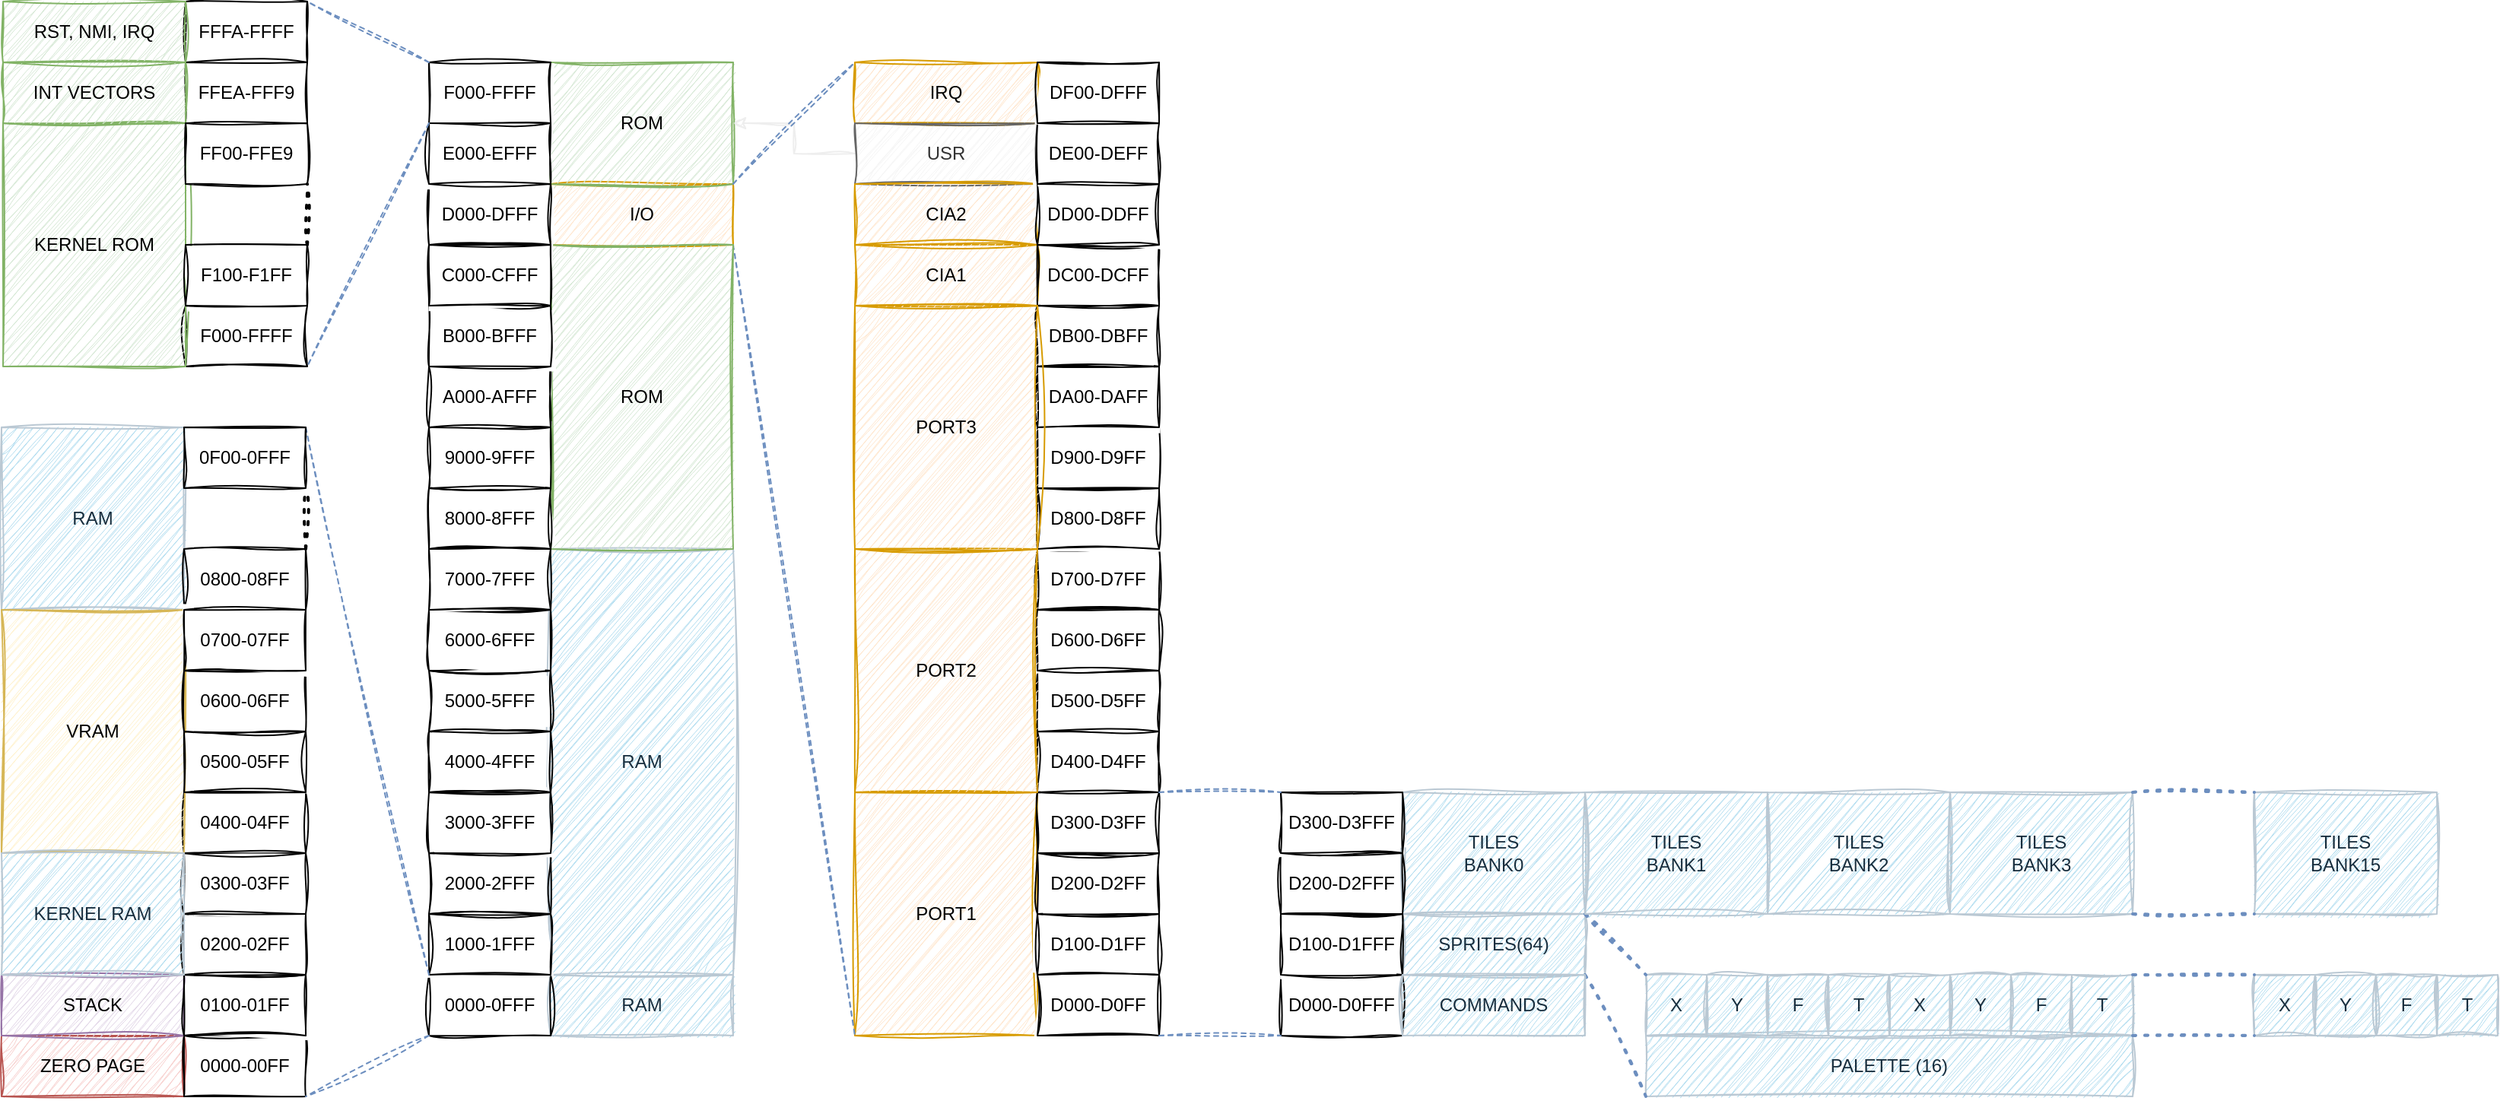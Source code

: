 <mxfile version="21.2.8" type="device">
  <diagram name="Page-1" id="rl7l1UAegJfapO07V7kv">
    <mxGraphModel dx="2094" dy="1198" grid="1" gridSize="10" guides="1" tooltips="1" connect="1" arrows="1" fold="1" page="1" pageScale="1" pageWidth="827" pageHeight="1169" math="0" shadow="0">
      <root>
        <mxCell id="0" />
        <mxCell id="1" parent="0" />
        <mxCell id="9sjqDHbx8_dX6LtmjVvH-3" value="RAM" style="rounded=0;whiteSpace=wrap;html=1;labelBackgroundColor=none;fillColor=#B1DDF0;strokeColor=#BAC8D3;fontColor=#182E3E;sketch=1;curveFitting=1;jiggle=2;" parent="1" vertex="1">
          <mxGeometry x="400" y="400" width="120" height="280" as="geometry" />
        </mxCell>
        <mxCell id="9sjqDHbx8_dX6LtmjVvH-4" value="I/O" style="rounded=0;whiteSpace=wrap;html=1;labelBackgroundColor=none;fillColor=#ffe6cc;strokeColor=#d79b00;sketch=1;curveFitting=1;jiggle=2;" parent="1" vertex="1">
          <mxGeometry x="400" y="160" width="120" height="40" as="geometry" />
        </mxCell>
        <mxCell id="9sjqDHbx8_dX6LtmjVvH-5" value="ROM" style="rounded=0;whiteSpace=wrap;html=1;labelBackgroundColor=none;fillColor=#d5e8d4;strokeColor=#82b366;sketch=1;curveFitting=1;jiggle=2;" parent="1" vertex="1">
          <mxGeometry x="400" y="80" width="120" height="80" as="geometry" />
        </mxCell>
        <mxCell id="9sjqDHbx8_dX6LtmjVvH-11" value="PORT1" style="rounded=0;whiteSpace=wrap;html=1;labelBackgroundColor=none;fillColor=#ffe6cc;strokeColor=#d79b00;sketch=1;curveFitting=1;jiggle=2;" parent="1" vertex="1">
          <mxGeometry x="600" y="560" width="120" height="160" as="geometry" />
        </mxCell>
        <mxCell id="9sjqDHbx8_dX6LtmjVvH-13" value="IRQ" style="rounded=0;whiteSpace=wrap;html=1;labelBackgroundColor=none;fillColor=#ffe6cc;strokeColor=#d79b00;sketch=1;curveFitting=1;jiggle=2;" parent="1" vertex="1">
          <mxGeometry x="600" y="80" width="120" height="40" as="geometry" />
        </mxCell>
        <mxCell id="9sjqDHbx8_dX6LtmjVvH-14" value="CIA1" style="rounded=0;whiteSpace=wrap;html=1;labelBackgroundColor=none;fillColor=#ffe6cc;strokeColor=#d79b00;sketch=1;curveFitting=1;jiggle=2;" parent="1" vertex="1">
          <mxGeometry x="600" y="200" width="120" height="40" as="geometry" />
        </mxCell>
        <mxCell id="ZuWjki4047Jc1VCwtSME-121" value="" style="edgeStyle=orthogonalEdgeStyle;rounded=0;sketch=1;hachureGap=4;jiggle=2;curveFitting=1;orthogonalLoop=1;jettySize=auto;html=1;strokeColor=#EEEEEE;fontFamily=Architects Daughter;fontSource=https%3A%2F%2Ffonts.googleapis.com%2Fcss%3Ffamily%3DArchitects%2BDaughter;fontSize=16;fontColor=#FFFFFF;" parent="1" source="9sjqDHbx8_dX6LtmjVvH-19" target="9sjqDHbx8_dX6LtmjVvH-5" edge="1">
          <mxGeometry relative="1" as="geometry" />
        </mxCell>
        <mxCell id="9sjqDHbx8_dX6LtmjVvH-19" value="USR" style="rounded=0;whiteSpace=wrap;html=1;labelBackgroundColor=none;fillColor=#f5f5f5;strokeColor=#666666;sketch=1;curveFitting=1;jiggle=2;fontColor=#333333;" parent="1" vertex="1">
          <mxGeometry x="600" y="120" width="120" height="40" as="geometry" />
        </mxCell>
        <mxCell id="9sjqDHbx8_dX6LtmjVvH-20" value="" style="endArrow=none;dashed=1;html=1;rounded=0;entryX=0;entryY=1;entryDx=0;entryDy=0;exitX=1;exitY=0;exitDx=0;exitDy=0;labelBackgroundColor=none;strokeColor=#6c8ebf;fontColor=default;sketch=1;curveFitting=1;jiggle=2;fillColor=#dae8fc;" parent="1" source="9sjqDHbx8_dX6LtmjVvH-37" target="9sjqDHbx8_dX6LtmjVvH-11" edge="1">
          <mxGeometry width="50" height="50" relative="1" as="geometry">
            <mxPoint x="1170" y="140" as="sourcePoint" />
            <mxPoint x="1260" y="310" as="targetPoint" />
          </mxGeometry>
        </mxCell>
        <mxCell id="9sjqDHbx8_dX6LtmjVvH-32" value="" style="endArrow=none;dashed=1;html=1;dashPattern=1 3;strokeWidth=2;rounded=0;exitX=1;exitY=0;exitDx=0;exitDy=0;entryX=1;entryY=1;entryDx=0;entryDy=0;labelBackgroundColor=none;fontColor=default;sketch=1;curveFitting=1;jiggle=2;" parent="1" source="ZuWjki4047Jc1VCwtSME-45" target="ZuWjki4047Jc1VCwtSME-47" edge="1">
          <mxGeometry width="50" height="50" relative="1" as="geometry">
            <mxPoint x="889" y="510" as="sourcePoint" />
            <mxPoint x="929" y="280" as="targetPoint" />
          </mxGeometry>
        </mxCell>
        <mxCell id="9sjqDHbx8_dX6LtmjVvH-33" value="RAM" style="rounded=0;whiteSpace=wrap;html=1;labelBackgroundColor=none;fillColor=#B1DDF0;strokeColor=#BAC8D3;fontColor=#182E3E;sketch=1;curveFitting=1;jiggle=2;" parent="1" vertex="1">
          <mxGeometry x="400" y="680" width="120" height="40" as="geometry" />
        </mxCell>
        <mxCell id="9sjqDHbx8_dX6LtmjVvH-37" value="ROM" style="rounded=0;whiteSpace=wrap;html=1;labelBackgroundColor=none;fillColor=#d5e8d4;strokeColor=#82b366;sketch=1;curveFitting=1;jiggle=2;" parent="1" vertex="1">
          <mxGeometry x="400" y="200" width="120" height="200" as="geometry" />
        </mxCell>
        <mxCell id="9sjqDHbx8_dX6LtmjVvH-40" value="CIA2" style="rounded=0;whiteSpace=wrap;html=1;labelBackgroundColor=none;fillColor=#ffe6cc;strokeColor=#d79b00;sketch=1;curveFitting=1;jiggle=2;" parent="1" vertex="1">
          <mxGeometry x="600" y="160" width="120" height="40" as="geometry" />
        </mxCell>
        <mxCell id="E6s1_t_vIwBSqIzG2IjO-3" value="SPRITES(64)" style="rounded=0;whiteSpace=wrap;html=1;labelBackgroundColor=none;fillColor=#B1DDF0;strokeColor=#BAC8D3;fontColor=#182E3E;sketch=1;curveFitting=1;jiggle=2;" parent="1" vertex="1">
          <mxGeometry x="960" y="640" width="120" height="40" as="geometry" />
        </mxCell>
        <mxCell id="E6s1_t_vIwBSqIzG2IjO-4" value="PALETTE (16)" style="rounded=0;whiteSpace=wrap;html=1;labelBackgroundColor=none;fillColor=#B1DDF0;strokeColor=#BAC8D3;fontColor=#182E3E;sketch=1;curveFitting=1;jiggle=2;" parent="1" vertex="1">
          <mxGeometry x="1120" y="720" width="320" height="40" as="geometry" />
        </mxCell>
        <mxCell id="E6s1_t_vIwBSqIzG2IjO-11" value="TILES&lt;br&gt;BANK0" style="rounded=0;whiteSpace=wrap;html=1;labelBackgroundColor=none;fillColor=#B1DDF0;strokeColor=#BAC8D3;fontColor=#182E3E;sketch=1;curveFitting=1;jiggle=2;" parent="1" vertex="1">
          <mxGeometry x="960" y="560" width="120" height="80" as="geometry" />
        </mxCell>
        <mxCell id="E6s1_t_vIwBSqIzG2IjO-20" value="X" style="whiteSpace=wrap;html=1;aspect=fixed;rounded=0;labelBackgroundColor=none;fillColor=#B1DDF0;strokeColor=#BAC8D3;fontColor=#182E3E;sketch=1;curveFitting=1;jiggle=2;" parent="1" vertex="1">
          <mxGeometry x="1120" y="680" width="40" height="40" as="geometry" />
        </mxCell>
        <mxCell id="E6s1_t_vIwBSqIzG2IjO-21" value="Y" style="whiteSpace=wrap;html=1;aspect=fixed;rounded=0;labelBackgroundColor=none;fillColor=#B1DDF0;strokeColor=#BAC8D3;fontColor=#182E3E;sketch=1;curveFitting=1;jiggle=2;" parent="1" vertex="1">
          <mxGeometry x="1160" y="680" width="40" height="40" as="geometry" />
        </mxCell>
        <mxCell id="E6s1_t_vIwBSqIzG2IjO-22" value="F" style="whiteSpace=wrap;html=1;aspect=fixed;rounded=0;labelBackgroundColor=none;fillColor=#B1DDF0;strokeColor=#BAC8D3;fontColor=#182E3E;sketch=1;curveFitting=1;jiggle=2;" parent="1" vertex="1">
          <mxGeometry x="1200" y="680" width="40" height="40" as="geometry" />
        </mxCell>
        <mxCell id="E6s1_t_vIwBSqIzG2IjO-23" value="T" style="whiteSpace=wrap;html=1;aspect=fixed;rounded=0;labelBackgroundColor=none;fillColor=#B1DDF0;strokeColor=#BAC8D3;fontColor=#182E3E;sketch=1;curveFitting=1;jiggle=2;" parent="1" vertex="1">
          <mxGeometry x="1240" y="680" width="40" height="40" as="geometry" />
        </mxCell>
        <mxCell id="E6s1_t_vIwBSqIzG2IjO-27" value="" style="endArrow=none;dashed=1;html=1;dashPattern=1 3;strokeWidth=2;rounded=0;entryX=0;entryY=0;entryDx=0;entryDy=0;exitX=1;exitY=0;exitDx=0;exitDy=0;labelBackgroundColor=none;strokeColor=#6c8ebf;fontColor=default;sketch=1;curveFitting=1;jiggle=2;fillColor=#dae8fc;" parent="1" source="E6s1_t_vIwBSqIzG2IjO-3" target="E6s1_t_vIwBSqIzG2IjO-20" edge="1">
          <mxGeometry width="50" height="50" relative="1" as="geometry">
            <mxPoint x="960" y="280" as="sourcePoint" />
            <mxPoint x="1120" y="100" as="targetPoint" />
          </mxGeometry>
        </mxCell>
        <mxCell id="E6s1_t_vIwBSqIzG2IjO-28" value="" style="endArrow=none;dashed=1;html=1;dashPattern=1 3;strokeWidth=2;rounded=0;entryX=0;entryY=1;entryDx=0;entryDy=0;exitX=1;exitY=1;exitDx=0;exitDy=0;labelBackgroundColor=none;strokeColor=#6c8ebf;fontColor=default;sketch=1;curveFitting=1;jiggle=2;fillColor=#dae8fc;" parent="1" source="E6s1_t_vIwBSqIzG2IjO-3" target="E6s1_t_vIwBSqIzG2IjO-4" edge="1">
          <mxGeometry width="50" height="50" relative="1" as="geometry">
            <mxPoint x="1000" y="860" as="sourcePoint" />
            <mxPoint x="1100" y="860" as="targetPoint" />
          </mxGeometry>
        </mxCell>
        <mxCell id="ZuWjki4047Jc1VCwtSME-1" value="0000-0FFF" style="rounded=0;whiteSpace=wrap;html=1;labelBackgroundColor=none;sketch=1;curveFitting=1;jiggle=2;" parent="1" vertex="1">
          <mxGeometry x="320" y="680" width="80" height="40" as="geometry" />
        </mxCell>
        <mxCell id="ZuWjki4047Jc1VCwtSME-2" value="1000-1FFF" style="rounded=0;whiteSpace=wrap;html=1;labelBackgroundColor=none;sketch=1;curveFitting=1;jiggle=2;" parent="1" vertex="1">
          <mxGeometry x="320" y="640" width="80" height="40" as="geometry" />
        </mxCell>
        <mxCell id="ZuWjki4047Jc1VCwtSME-3" value="2000-2FFF" style="rounded=0;whiteSpace=wrap;html=1;labelBackgroundColor=none;sketch=1;curveFitting=1;jiggle=2;" parent="1" vertex="1">
          <mxGeometry x="320" y="600" width="80" height="40" as="geometry" />
        </mxCell>
        <mxCell id="ZuWjki4047Jc1VCwtSME-4" value="3000-3FFF" style="rounded=0;whiteSpace=wrap;html=1;labelBackgroundColor=none;sketch=1;curveFitting=1;jiggle=2;" parent="1" vertex="1">
          <mxGeometry x="320" y="560" width="80" height="40" as="geometry" />
        </mxCell>
        <mxCell id="ZuWjki4047Jc1VCwtSME-5" value="4000-4FFF" style="rounded=0;whiteSpace=wrap;html=1;labelBackgroundColor=none;sketch=1;curveFitting=1;jiggle=2;" parent="1" vertex="1">
          <mxGeometry x="320" y="520" width="80" height="40" as="geometry" />
        </mxCell>
        <mxCell id="ZuWjki4047Jc1VCwtSME-6" value="5000-5FFF" style="rounded=0;whiteSpace=wrap;html=1;labelBackgroundColor=none;sketch=1;curveFitting=1;jiggle=2;" parent="1" vertex="1">
          <mxGeometry x="320" y="480" width="80" height="40" as="geometry" />
        </mxCell>
        <mxCell id="ZuWjki4047Jc1VCwtSME-7" value="6000-6FFF" style="rounded=0;whiteSpace=wrap;html=1;labelBackgroundColor=none;sketch=1;curveFitting=1;jiggle=2;" parent="1" vertex="1">
          <mxGeometry x="320" y="440" width="80" height="40" as="geometry" />
        </mxCell>
        <mxCell id="ZuWjki4047Jc1VCwtSME-8" value="7000-7FFF" style="rounded=0;whiteSpace=wrap;html=1;labelBackgroundColor=none;sketch=1;curveFitting=1;jiggle=2;" parent="1" vertex="1">
          <mxGeometry x="320" y="400" width="80" height="40" as="geometry" />
        </mxCell>
        <mxCell id="ZuWjki4047Jc1VCwtSME-9" value="8000-8FFF" style="rounded=0;whiteSpace=wrap;html=1;labelBackgroundColor=none;sketch=1;curveFitting=1;jiggle=2;" parent="1" vertex="1">
          <mxGeometry x="320" y="360" width="80" height="40" as="geometry" />
        </mxCell>
        <mxCell id="ZuWjki4047Jc1VCwtSME-10" value="9000-9FFF" style="rounded=0;whiteSpace=wrap;html=1;labelBackgroundColor=none;sketch=1;curveFitting=1;jiggle=2;" parent="1" vertex="1">
          <mxGeometry x="320" y="320" width="80" height="40" as="geometry" />
        </mxCell>
        <mxCell id="ZuWjki4047Jc1VCwtSME-11" value="A000-AFFF" style="rounded=0;whiteSpace=wrap;html=1;labelBackgroundColor=none;sketch=1;curveFitting=1;jiggle=2;" parent="1" vertex="1">
          <mxGeometry x="320" y="280" width="80" height="40" as="geometry" />
        </mxCell>
        <mxCell id="ZuWjki4047Jc1VCwtSME-12" value="B000-BFFF" style="rounded=0;whiteSpace=wrap;html=1;labelBackgroundColor=none;sketch=1;curveFitting=1;jiggle=2;" parent="1" vertex="1">
          <mxGeometry x="320" y="240" width="80" height="40" as="geometry" />
        </mxCell>
        <mxCell id="ZuWjki4047Jc1VCwtSME-13" value="C000-CFFF" style="rounded=0;whiteSpace=wrap;html=1;labelBackgroundColor=none;sketch=1;curveFitting=1;jiggle=2;" parent="1" vertex="1">
          <mxGeometry x="320" y="200" width="80" height="40" as="geometry" />
        </mxCell>
        <mxCell id="ZuWjki4047Jc1VCwtSME-14" value="D000-DFFF" style="rounded=0;whiteSpace=wrap;html=1;labelBackgroundColor=none;sketch=1;curveFitting=1;jiggle=2;" parent="1" vertex="1">
          <mxGeometry x="320" y="160" width="80" height="40" as="geometry" />
        </mxCell>
        <mxCell id="ZuWjki4047Jc1VCwtSME-15" value="E000-EFFF" style="rounded=0;whiteSpace=wrap;html=1;labelBackgroundColor=none;sketch=1;curveFitting=1;jiggle=2;" parent="1" vertex="1">
          <mxGeometry x="320" y="120" width="80" height="40" as="geometry" />
        </mxCell>
        <mxCell id="ZuWjki4047Jc1VCwtSME-16" value="F000-FFFF" style="rounded=0;whiteSpace=wrap;html=1;labelBackgroundColor=none;sketch=1;curveFitting=1;jiggle=2;" parent="1" vertex="1">
          <mxGeometry x="320" y="80" width="80" height="40" as="geometry" />
        </mxCell>
        <mxCell id="ZuWjki4047Jc1VCwtSME-18" value="ZERO PAGE" style="rounded=0;whiteSpace=wrap;html=1;labelBackgroundColor=none;fillColor=#f8cecc;strokeColor=#b85450;sketch=1;curveFitting=1;jiggle=2;" parent="1" vertex="1">
          <mxGeometry x="39" y="720" width="120" height="40" as="geometry" />
        </mxCell>
        <mxCell id="ZuWjki4047Jc1VCwtSME-19" value="0000-00FF" style="rounded=0;whiteSpace=wrap;html=1;labelBackgroundColor=none;sketch=1;curveFitting=1;jiggle=2;" parent="1" vertex="1">
          <mxGeometry x="159" y="720" width="80" height="40" as="geometry" />
        </mxCell>
        <mxCell id="ZuWjki4047Jc1VCwtSME-20" value="STACK" style="rounded=0;whiteSpace=wrap;html=1;labelBackgroundColor=none;fillColor=#e1d5e7;strokeColor=#9673a6;sketch=1;curveFitting=1;jiggle=2;" parent="1" vertex="1">
          <mxGeometry x="39" y="680" width="120" height="40" as="geometry" />
        </mxCell>
        <mxCell id="ZuWjki4047Jc1VCwtSME-21" value="0100-01FF" style="rounded=0;whiteSpace=wrap;html=1;labelBackgroundColor=none;sketch=1;curveFitting=1;jiggle=2;" parent="1" vertex="1">
          <mxGeometry x="159" y="680" width="80" height="40" as="geometry" />
        </mxCell>
        <mxCell id="ZuWjki4047Jc1VCwtSME-22" value="RAM" style="rounded=0;whiteSpace=wrap;html=1;labelBackgroundColor=none;fillColor=#B1DDF0;strokeColor=#BAC8D3;fontColor=#182E3E;sketch=1;curveFitting=1;jiggle=2;" parent="1" vertex="1">
          <mxGeometry x="39" y="320" width="120" height="120" as="geometry" />
        </mxCell>
        <mxCell id="ZuWjki4047Jc1VCwtSME-23" value="0200-02FF" style="rounded=0;whiteSpace=wrap;html=1;labelBackgroundColor=none;sketch=1;curveFitting=1;jiggle=2;" parent="1" vertex="1">
          <mxGeometry x="159" y="640" width="80" height="40" as="geometry" />
        </mxCell>
        <mxCell id="ZuWjki4047Jc1VCwtSME-24" value="D000-D0FF" style="rounded=0;whiteSpace=wrap;html=1;labelBackgroundColor=none;sketch=1;curveFitting=1;jiggle=2;" parent="1" vertex="1">
          <mxGeometry x="720" y="680" width="80" height="40" as="geometry" />
        </mxCell>
        <mxCell id="ZuWjki4047Jc1VCwtSME-25" value="D100-D1FF" style="rounded=0;whiteSpace=wrap;html=1;labelBackgroundColor=none;sketch=1;curveFitting=1;jiggle=2;" parent="1" vertex="1">
          <mxGeometry x="720" y="640" width="80" height="40" as="geometry" />
        </mxCell>
        <mxCell id="ZuWjki4047Jc1VCwtSME-26" value="D200-D2FF" style="rounded=0;whiteSpace=wrap;html=1;labelBackgroundColor=none;sketch=1;curveFitting=1;jiggle=2;" parent="1" vertex="1">
          <mxGeometry x="720" y="600" width="80" height="40" as="geometry" />
        </mxCell>
        <mxCell id="ZuWjki4047Jc1VCwtSME-27" value="D300-D3FF" style="rounded=0;whiteSpace=wrap;html=1;labelBackgroundColor=none;sketch=1;curveFitting=1;jiggle=2;" parent="1" vertex="1">
          <mxGeometry x="720" y="560" width="80" height="40" as="geometry" />
        </mxCell>
        <mxCell id="ZuWjki4047Jc1VCwtSME-28" value="D400-D4FF" style="rounded=0;whiteSpace=wrap;html=1;labelBackgroundColor=none;sketch=1;curveFitting=1;jiggle=2;" parent="1" vertex="1">
          <mxGeometry x="720" y="520" width="80" height="40" as="geometry" />
        </mxCell>
        <mxCell id="ZuWjki4047Jc1VCwtSME-30" value="D500-D5FF" style="rounded=0;whiteSpace=wrap;html=1;labelBackgroundColor=none;sketch=1;curveFitting=1;jiggle=2;" parent="1" vertex="1">
          <mxGeometry x="720" y="480" width="80" height="40" as="geometry" />
        </mxCell>
        <mxCell id="ZuWjki4047Jc1VCwtSME-31" value="D600-D6FF" style="rounded=0;whiteSpace=wrap;html=1;labelBackgroundColor=none;sketch=1;curveFitting=1;jiggle=2;" parent="1" vertex="1">
          <mxGeometry x="720" y="440" width="80" height="40" as="geometry" />
        </mxCell>
        <mxCell id="ZuWjki4047Jc1VCwtSME-32" value="D700-D7FF" style="rounded=0;whiteSpace=wrap;html=1;labelBackgroundColor=none;sketch=1;curveFitting=1;jiggle=2;" parent="1" vertex="1">
          <mxGeometry x="720" y="400" width="80" height="40" as="geometry" />
        </mxCell>
        <mxCell id="ZuWjki4047Jc1VCwtSME-33" value="D800-D8FF" style="rounded=0;whiteSpace=wrap;html=1;labelBackgroundColor=none;sketch=1;curveFitting=1;jiggle=2;" parent="1" vertex="1">
          <mxGeometry x="720" y="360" width="80" height="40" as="geometry" />
        </mxCell>
        <mxCell id="ZuWjki4047Jc1VCwtSME-34" value="D900-D9FF" style="rounded=0;whiteSpace=wrap;html=1;labelBackgroundColor=none;sketch=1;curveFitting=1;jiggle=2;" parent="1" vertex="1">
          <mxGeometry x="720" y="320" width="80" height="40" as="geometry" />
        </mxCell>
        <mxCell id="ZuWjki4047Jc1VCwtSME-35" value="DA00-DAFF" style="rounded=0;whiteSpace=wrap;html=1;labelBackgroundColor=none;sketch=1;curveFitting=1;jiggle=2;" parent="1" vertex="1">
          <mxGeometry x="720" y="280" width="80" height="40" as="geometry" />
        </mxCell>
        <mxCell id="ZuWjki4047Jc1VCwtSME-36" value="DB00-DBFF" style="rounded=0;whiteSpace=wrap;html=1;labelBackgroundColor=none;sketch=1;curveFitting=1;jiggle=2;" parent="1" vertex="1">
          <mxGeometry x="720" y="240" width="80" height="40" as="geometry" />
        </mxCell>
        <mxCell id="ZuWjki4047Jc1VCwtSME-37" value="DC00-DCFF" style="rounded=0;whiteSpace=wrap;html=1;labelBackgroundColor=none;sketch=1;curveFitting=1;jiggle=2;" parent="1" vertex="1">
          <mxGeometry x="720" y="200" width="80" height="40" as="geometry" />
        </mxCell>
        <mxCell id="ZuWjki4047Jc1VCwtSME-38" value="DD00-DDFF" style="rounded=0;whiteSpace=wrap;html=1;labelBackgroundColor=none;sketch=1;curveFitting=1;jiggle=2;" parent="1" vertex="1">
          <mxGeometry x="720" y="160" width="80" height="40" as="geometry" />
        </mxCell>
        <mxCell id="ZuWjki4047Jc1VCwtSME-39" value="DE00-DEFF" style="rounded=0;whiteSpace=wrap;html=1;labelBackgroundColor=none;sketch=1;curveFitting=1;jiggle=2;" parent="1" vertex="1">
          <mxGeometry x="720" y="120" width="80" height="40" as="geometry" />
        </mxCell>
        <mxCell id="ZuWjki4047Jc1VCwtSME-40" value="DF00-DFFF" style="rounded=0;whiteSpace=wrap;html=1;labelBackgroundColor=none;sketch=1;curveFitting=1;jiggle=2;" parent="1" vertex="1">
          <mxGeometry x="720" y="80" width="80" height="40" as="geometry" />
        </mxCell>
        <mxCell id="ZuWjki4047Jc1VCwtSME-41" value="" style="endArrow=none;dashed=1;html=1;rounded=0;entryX=0;entryY=0;entryDx=0;entryDy=0;exitX=1;exitY=0;exitDx=0;exitDy=0;labelBackgroundColor=none;strokeColor=#6c8ebf;fontColor=default;sketch=1;curveFitting=1;jiggle=2;fillColor=#dae8fc;" parent="1" source="9sjqDHbx8_dX6LtmjVvH-4" target="9sjqDHbx8_dX6LtmjVvH-13" edge="1">
          <mxGeometry width="50" height="50" relative="1" as="geometry">
            <mxPoint x="530" y="210" as="sourcePoint" />
            <mxPoint x="650" y="730" as="targetPoint" />
          </mxGeometry>
        </mxCell>
        <mxCell id="ZuWjki4047Jc1VCwtSME-42" value="" style="endArrow=none;dashed=1;html=1;rounded=0;entryX=1;entryY=1;entryDx=0;entryDy=0;exitX=0;exitY=1;exitDx=0;exitDy=0;labelBackgroundColor=none;strokeColor=#6c8ebf;fontColor=default;sketch=1;curveFitting=1;jiggle=2;fillColor=#dae8fc;" parent="1" source="ZuWjki4047Jc1VCwtSME-1" target="ZuWjki4047Jc1VCwtSME-19" edge="1">
          <mxGeometry width="50" height="50" relative="1" as="geometry">
            <mxPoint x="530" y="170" as="sourcePoint" />
            <mxPoint x="650" y="90" as="targetPoint" />
          </mxGeometry>
        </mxCell>
        <mxCell id="ZuWjki4047Jc1VCwtSME-43" value="" style="endArrow=none;dashed=1;html=1;rounded=0;entryX=1;entryY=0;entryDx=0;entryDy=0;exitX=0;exitY=0;exitDx=0;exitDy=0;labelBackgroundColor=none;strokeColor=#6c8ebf;fontColor=default;sketch=1;curveFitting=1;jiggle=2;fillColor=#dae8fc;" parent="1" source="ZuWjki4047Jc1VCwtSME-1" target="ZuWjki4047Jc1VCwtSME-47" edge="1">
          <mxGeometry width="50" height="50" relative="1" as="geometry">
            <mxPoint x="540" y="180" as="sourcePoint" />
            <mxPoint x="660" y="100" as="targetPoint" />
          </mxGeometry>
        </mxCell>
        <mxCell id="ZuWjki4047Jc1VCwtSME-44" value="0300-03FF" style="rounded=0;whiteSpace=wrap;html=1;labelBackgroundColor=none;sketch=1;curveFitting=1;jiggle=2;" parent="1" vertex="1">
          <mxGeometry x="159" y="600" width="80" height="40" as="geometry" />
        </mxCell>
        <mxCell id="ZuWjki4047Jc1VCwtSME-45" value="0800-08FF" style="rounded=0;whiteSpace=wrap;html=1;labelBackgroundColor=none;sketch=1;curveFitting=1;jiggle=2;" parent="1" vertex="1">
          <mxGeometry x="159" y="400" width="80" height="40" as="geometry" />
        </mxCell>
        <mxCell id="ZuWjki4047Jc1VCwtSME-47" value="0F00-0FFF" style="rounded=0;whiteSpace=wrap;html=1;labelBackgroundColor=none;sketch=1;curveFitting=1;jiggle=2;" parent="1" vertex="1">
          <mxGeometry x="159" y="320" width="80" height="40" as="geometry" />
        </mxCell>
        <mxCell id="ZuWjki4047Jc1VCwtSME-48" value="FFEA-FFF9" style="rounded=0;whiteSpace=wrap;html=1;labelBackgroundColor=none;sketch=1;curveFitting=1;jiggle=2;" parent="1" vertex="1">
          <mxGeometry x="160" y="80" width="80" height="40" as="geometry" />
        </mxCell>
        <mxCell id="ZuWjki4047Jc1VCwtSME-49" value="F000-FFFF" style="rounded=0;whiteSpace=wrap;html=1;labelBackgroundColor=none;sketch=1;curveFitting=1;jiggle=2;" parent="1" vertex="1">
          <mxGeometry x="160" y="240" width="80" height="40" as="geometry" />
        </mxCell>
        <mxCell id="ZuWjki4047Jc1VCwtSME-50" value="" style="endArrow=none;dashed=1;html=1;rounded=0;entryX=1;entryY=0;entryDx=0;entryDy=0;exitX=0;exitY=0;exitDx=0;exitDy=0;labelBackgroundColor=none;strokeColor=#6c8ebf;fontColor=default;sketch=1;curveFitting=1;jiggle=2;fillColor=#dae8fc;" parent="1" source="ZuWjki4047Jc1VCwtSME-16" target="ZuWjki4047Jc1VCwtSME-89" edge="1">
          <mxGeometry width="50" height="50" relative="1" as="geometry">
            <mxPoint x="530" y="170" as="sourcePoint" />
            <mxPoint x="610" y="90" as="targetPoint" />
          </mxGeometry>
        </mxCell>
        <mxCell id="ZuWjki4047Jc1VCwtSME-51" value="" style="endArrow=none;dashed=1;html=1;rounded=0;entryX=1;entryY=1;entryDx=0;entryDy=0;exitX=0;exitY=0;exitDx=0;exitDy=0;labelBackgroundColor=none;strokeColor=#6c8ebf;fontColor=default;sketch=1;curveFitting=1;jiggle=2;fillColor=#dae8fc;" parent="1" source="ZuWjki4047Jc1VCwtSME-15" target="ZuWjki4047Jc1VCwtSME-49" edge="1">
          <mxGeometry width="50" height="50" relative="1" as="geometry">
            <mxPoint x="330" y="90" as="sourcePoint" />
            <mxPoint x="250" y="90" as="targetPoint" />
          </mxGeometry>
        </mxCell>
        <mxCell id="ZuWjki4047Jc1VCwtSME-52" value="KERNEL ROM" style="rounded=0;whiteSpace=wrap;html=1;labelBackgroundColor=none;fillColor=#d5e8d4;strokeColor=#82b366;sketch=1;curveFitting=1;jiggle=2;" parent="1" vertex="1">
          <mxGeometry x="40" y="120" width="120" height="160" as="geometry" />
        </mxCell>
        <mxCell id="ZuWjki4047Jc1VCwtSME-53" value="INT VECTORS" style="rounded=0;whiteSpace=wrap;html=1;labelBackgroundColor=none;fillColor=#d5e8d4;strokeColor=#82b366;sketch=1;curveFitting=1;jiggle=2;" parent="1" vertex="1">
          <mxGeometry x="40" y="80" width="120" height="40" as="geometry" />
        </mxCell>
        <mxCell id="ZuWjki4047Jc1VCwtSME-54" value="F100-F1FF" style="rounded=0;whiteSpace=wrap;html=1;labelBackgroundColor=none;sketch=1;curveFitting=1;jiggle=2;" parent="1" vertex="1">
          <mxGeometry x="160" y="200" width="80" height="40" as="geometry" />
        </mxCell>
        <mxCell id="ZuWjki4047Jc1VCwtSME-55" value="FF00-FFE9" style="rounded=0;whiteSpace=wrap;html=1;labelBackgroundColor=none;sketch=1;curveFitting=1;jiggle=2;" parent="1" vertex="1">
          <mxGeometry x="160" y="120" width="80" height="40" as="geometry" />
        </mxCell>
        <mxCell id="ZuWjki4047Jc1VCwtSME-56" value="" style="endArrow=none;dashed=1;html=1;dashPattern=1 3;strokeWidth=2;rounded=0;labelBackgroundColor=none;fontColor=default;sketch=1;curveFitting=1;jiggle=2;exitX=1;exitY=0;exitDx=0;exitDy=0;entryX=1;entryY=1;entryDx=0;entryDy=0;" parent="1" source="ZuWjki4047Jc1VCwtSME-54" target="ZuWjki4047Jc1VCwtSME-55" edge="1">
          <mxGeometry width="50" height="50" relative="1" as="geometry">
            <mxPoint x="270" y="160" as="sourcePoint" />
            <mxPoint x="290" y="100" as="targetPoint" />
          </mxGeometry>
        </mxCell>
        <mxCell id="ZuWjki4047Jc1VCwtSME-57" value="0400-04FF" style="rounded=0;whiteSpace=wrap;html=1;labelBackgroundColor=none;sketch=1;curveFitting=1;jiggle=2;" parent="1" vertex="1">
          <mxGeometry x="159" y="560" width="80" height="40" as="geometry" />
        </mxCell>
        <mxCell id="ZuWjki4047Jc1VCwtSME-58" value="VRAM" style="rounded=0;whiteSpace=wrap;html=1;labelBackgroundColor=none;fillColor=#fff2cc;strokeColor=#d6b656;sketch=1;curveFitting=1;jiggle=2;" parent="1" vertex="1">
          <mxGeometry x="39" y="440" width="120" height="160" as="geometry" />
        </mxCell>
        <mxCell id="ZuWjki4047Jc1VCwtSME-59" value="KERNEL RAM" style="rounded=0;whiteSpace=wrap;html=1;labelBackgroundColor=none;fillColor=#B1DDF0;strokeColor=#BAC8D3;fontColor=#182E3E;sketch=1;curveFitting=1;jiggle=2;" parent="1" vertex="1">
          <mxGeometry x="39" y="600" width="120" height="80" as="geometry" />
        </mxCell>
        <mxCell id="ZuWjki4047Jc1VCwtSME-60" value="0500-05FF" style="rounded=0;whiteSpace=wrap;html=1;labelBackgroundColor=none;sketch=1;curveFitting=1;jiggle=2;" parent="1" vertex="1">
          <mxGeometry x="159" y="520" width="80" height="40" as="geometry" />
        </mxCell>
        <mxCell id="ZuWjki4047Jc1VCwtSME-61" value="0600-06FF" style="rounded=0;whiteSpace=wrap;html=1;labelBackgroundColor=none;sketch=1;curveFitting=1;jiggle=2;" parent="1" vertex="1">
          <mxGeometry x="159" y="480" width="80" height="40" as="geometry" />
        </mxCell>
        <mxCell id="ZuWjki4047Jc1VCwtSME-62" value="PORT2" style="rounded=0;whiteSpace=wrap;html=1;labelBackgroundColor=none;fillColor=#ffe6cc;strokeColor=#d79b00;sketch=1;curveFitting=1;jiggle=2;" parent="1" vertex="1">
          <mxGeometry x="600" y="400" width="120" height="160" as="geometry" />
        </mxCell>
        <mxCell id="ZuWjki4047Jc1VCwtSME-63" value="PORT3" style="rounded=0;whiteSpace=wrap;html=1;labelBackgroundColor=none;fillColor=#ffe6cc;strokeColor=#d79b00;sketch=1;curveFitting=1;jiggle=2;" parent="1" vertex="1">
          <mxGeometry x="600" y="240" width="120" height="160" as="geometry" />
        </mxCell>
        <mxCell id="ZuWjki4047Jc1VCwtSME-64" value="D000-D0FFF" style="rounded=0;whiteSpace=wrap;html=1;labelBackgroundColor=none;sketch=1;curveFitting=1;jiggle=2;" parent="1" vertex="1">
          <mxGeometry x="880" y="680" width="80" height="40" as="geometry" />
        </mxCell>
        <mxCell id="ZuWjki4047Jc1VCwtSME-65" value="D100-D1FFF" style="rounded=0;whiteSpace=wrap;html=1;labelBackgroundColor=none;sketch=1;curveFitting=1;jiggle=2;" parent="1" vertex="1">
          <mxGeometry x="880" y="640" width="80" height="40" as="geometry" />
        </mxCell>
        <mxCell id="ZuWjki4047Jc1VCwtSME-66" value="D200-D2FFF" style="rounded=0;whiteSpace=wrap;html=1;labelBackgroundColor=none;sketch=1;curveFitting=1;jiggle=2;" parent="1" vertex="1">
          <mxGeometry x="880" y="600" width="80" height="40" as="geometry" />
        </mxCell>
        <mxCell id="ZuWjki4047Jc1VCwtSME-67" value="D300-D3FFF" style="rounded=0;whiteSpace=wrap;html=1;labelBackgroundColor=none;sketch=1;curveFitting=1;jiggle=2;" parent="1" vertex="1">
          <mxGeometry x="880" y="560" width="80" height="40" as="geometry" />
        </mxCell>
        <mxCell id="ZuWjki4047Jc1VCwtSME-68" value="" style="endArrow=none;dashed=1;html=1;rounded=0;entryX=0;entryY=1;entryDx=0;entryDy=0;exitX=1;exitY=1;exitDx=0;exitDy=0;labelBackgroundColor=none;strokeColor=#6c8ebf;fontColor=default;sketch=1;curveFitting=1;jiggle=2;fillColor=#dae8fc;" parent="1" source="ZuWjki4047Jc1VCwtSME-24" target="ZuWjki4047Jc1VCwtSME-64" edge="1">
          <mxGeometry width="50" height="50" relative="1" as="geometry">
            <mxPoint x="530" y="210" as="sourcePoint" />
            <mxPoint x="610" y="730" as="targetPoint" />
          </mxGeometry>
        </mxCell>
        <mxCell id="ZuWjki4047Jc1VCwtSME-69" value="" style="endArrow=none;dashed=1;html=1;rounded=0;entryX=0;entryY=0;entryDx=0;entryDy=0;exitX=1;exitY=1;exitDx=0;exitDy=0;labelBackgroundColor=none;strokeColor=#6c8ebf;fontColor=default;sketch=1;curveFitting=1;jiggle=2;fillColor=#dae8fc;" parent="1" source="ZuWjki4047Jc1VCwtSME-28" target="ZuWjki4047Jc1VCwtSME-67" edge="1">
          <mxGeometry width="50" height="50" relative="1" as="geometry">
            <mxPoint x="810" y="730" as="sourcePoint" />
            <mxPoint x="1050" y="730" as="targetPoint" />
          </mxGeometry>
        </mxCell>
        <mxCell id="ZuWjki4047Jc1VCwtSME-70" value="COMMANDS" style="rounded=0;whiteSpace=wrap;html=1;labelBackgroundColor=none;fillColor=#B1DDF0;strokeColor=#BAC8D3;fontColor=#182E3E;sketch=1;curveFitting=1;jiggle=2;" parent="1" vertex="1">
          <mxGeometry x="960" y="680" width="120" height="40" as="geometry" />
        </mxCell>
        <mxCell id="ZuWjki4047Jc1VCwtSME-71" value="TILES&lt;br&gt;BANK1" style="rounded=0;whiteSpace=wrap;html=1;labelBackgroundColor=none;fillColor=#B1DDF0;strokeColor=#BAC8D3;fontColor=#182E3E;sketch=1;curveFitting=1;jiggle=2;" parent="1" vertex="1">
          <mxGeometry x="1080" y="560" width="120" height="80" as="geometry" />
        </mxCell>
        <mxCell id="ZuWjki4047Jc1VCwtSME-72" value="TILES&lt;br&gt;BANK2" style="rounded=0;whiteSpace=wrap;html=1;labelBackgroundColor=none;fillColor=#B1DDF0;strokeColor=#BAC8D3;fontColor=#182E3E;sketch=1;curveFitting=1;jiggle=2;" parent="1" vertex="1">
          <mxGeometry x="1200" y="560" width="120" height="80" as="geometry" />
        </mxCell>
        <mxCell id="ZuWjki4047Jc1VCwtSME-73" value="TILES&lt;br&gt;BANK3" style="rounded=0;whiteSpace=wrap;html=1;labelBackgroundColor=none;fillColor=#B1DDF0;strokeColor=#BAC8D3;fontColor=#182E3E;sketch=1;curveFitting=1;jiggle=2;" parent="1" vertex="1">
          <mxGeometry x="1320" y="560" width="120" height="80" as="geometry" />
        </mxCell>
        <mxCell id="ZuWjki4047Jc1VCwtSME-74" value="TILES&lt;br&gt;BANK15" style="rounded=0;whiteSpace=wrap;html=1;labelBackgroundColor=none;fillColor=#B1DDF0;strokeColor=#BAC8D3;fontColor=#182E3E;sketch=1;curveFitting=1;jiggle=2;" parent="1" vertex="1">
          <mxGeometry x="1520" y="560" width="120" height="80" as="geometry" />
        </mxCell>
        <mxCell id="ZuWjki4047Jc1VCwtSME-75" value="" style="endArrow=none;dashed=1;html=1;dashPattern=1 3;strokeWidth=2;rounded=0;entryX=0;entryY=0;entryDx=0;entryDy=0;exitX=1;exitY=0;exitDx=0;exitDy=0;labelBackgroundColor=none;strokeColor=#6c8ebf;fontColor=default;sketch=1;curveFitting=1;jiggle=2;fillColor=#dae8fc;" parent="1" source="ZuWjki4047Jc1VCwtSME-73" target="ZuWjki4047Jc1VCwtSME-74" edge="1">
          <mxGeometry width="50" height="50" relative="1" as="geometry">
            <mxPoint x="1090" y="650" as="sourcePoint" />
            <mxPoint x="1165" y="690" as="targetPoint" />
          </mxGeometry>
        </mxCell>
        <mxCell id="ZuWjki4047Jc1VCwtSME-76" value="" style="endArrow=none;dashed=1;html=1;dashPattern=1 3;strokeWidth=2;rounded=0;entryX=0;entryY=1;entryDx=0;entryDy=0;exitX=1;exitY=1;exitDx=0;exitDy=0;labelBackgroundColor=none;strokeColor=#6c8ebf;fontColor=default;sketch=1;curveFitting=1;jiggle=2;fillColor=#dae8fc;" parent="1" source="ZuWjki4047Jc1VCwtSME-73" target="ZuWjki4047Jc1VCwtSME-74" edge="1">
          <mxGeometry width="50" height="50" relative="1" as="geometry">
            <mxPoint x="1450" y="570" as="sourcePoint" />
            <mxPoint x="1490" y="570" as="targetPoint" />
          </mxGeometry>
        </mxCell>
        <mxCell id="ZuWjki4047Jc1VCwtSME-79" value="X" style="whiteSpace=wrap;html=1;aspect=fixed;rounded=0;labelBackgroundColor=none;fillColor=#B1DDF0;strokeColor=#BAC8D3;fontColor=#182E3E;sketch=1;curveFitting=1;jiggle=2;" parent="1" vertex="1">
          <mxGeometry x="1280" y="680" width="40" height="40" as="geometry" />
        </mxCell>
        <mxCell id="ZuWjki4047Jc1VCwtSME-80" value="Y" style="whiteSpace=wrap;html=1;aspect=fixed;rounded=0;labelBackgroundColor=none;fillColor=#B1DDF0;strokeColor=#BAC8D3;fontColor=#182E3E;sketch=1;curveFitting=1;jiggle=2;" parent="1" vertex="1">
          <mxGeometry x="1320" y="680" width="40" height="40" as="geometry" />
        </mxCell>
        <mxCell id="ZuWjki4047Jc1VCwtSME-81" value="F" style="whiteSpace=wrap;html=1;aspect=fixed;rounded=0;labelBackgroundColor=none;fillColor=#B1DDF0;strokeColor=#BAC8D3;fontColor=#182E3E;sketch=1;curveFitting=1;jiggle=2;" parent="1" vertex="1">
          <mxGeometry x="1360" y="680" width="40" height="40" as="geometry" />
        </mxCell>
        <mxCell id="ZuWjki4047Jc1VCwtSME-82" value="T" style="whiteSpace=wrap;html=1;aspect=fixed;rounded=0;labelBackgroundColor=none;fillColor=#B1DDF0;strokeColor=#BAC8D3;fontColor=#182E3E;sketch=1;curveFitting=1;jiggle=2;" parent="1" vertex="1">
          <mxGeometry x="1400" y="680" width="40" height="40" as="geometry" />
        </mxCell>
        <mxCell id="ZuWjki4047Jc1VCwtSME-83" value="X" style="whiteSpace=wrap;html=1;aspect=fixed;rounded=0;labelBackgroundColor=none;fillColor=#B1DDF0;strokeColor=#BAC8D3;fontColor=#182E3E;sketch=1;curveFitting=1;jiggle=2;" parent="1" vertex="1">
          <mxGeometry x="1520" y="680" width="40" height="40" as="geometry" />
        </mxCell>
        <mxCell id="ZuWjki4047Jc1VCwtSME-84" value="Y" style="whiteSpace=wrap;html=1;aspect=fixed;rounded=0;labelBackgroundColor=none;fillColor=#B1DDF0;strokeColor=#BAC8D3;fontColor=#182E3E;sketch=1;curveFitting=1;jiggle=2;" parent="1" vertex="1">
          <mxGeometry x="1560" y="680" width="40" height="40" as="geometry" />
        </mxCell>
        <mxCell id="ZuWjki4047Jc1VCwtSME-85" value="F" style="whiteSpace=wrap;html=1;aspect=fixed;rounded=0;labelBackgroundColor=none;fillColor=#B1DDF0;strokeColor=#BAC8D3;fontColor=#182E3E;sketch=1;curveFitting=1;jiggle=2;" parent="1" vertex="1">
          <mxGeometry x="1600" y="680" width="40" height="40" as="geometry" />
        </mxCell>
        <mxCell id="ZuWjki4047Jc1VCwtSME-86" value="T" style="whiteSpace=wrap;html=1;aspect=fixed;rounded=0;labelBackgroundColor=none;fillColor=#B1DDF0;strokeColor=#BAC8D3;fontColor=#182E3E;sketch=1;curveFitting=1;jiggle=2;" parent="1" vertex="1">
          <mxGeometry x="1640" y="680" width="40" height="40" as="geometry" />
        </mxCell>
        <mxCell id="ZuWjki4047Jc1VCwtSME-87" value="" style="endArrow=none;dashed=1;html=1;dashPattern=1 3;strokeWidth=2;rounded=0;entryX=0;entryY=0;entryDx=0;entryDy=0;exitX=1;exitY=0;exitDx=0;exitDy=0;labelBackgroundColor=none;strokeColor=#6c8ebf;fontColor=default;sketch=1;curveFitting=1;jiggle=2;fillColor=#dae8fc;" parent="1" source="ZuWjki4047Jc1VCwtSME-82" target="ZuWjki4047Jc1VCwtSME-83" edge="1">
          <mxGeometry width="50" height="50" relative="1" as="geometry">
            <mxPoint x="1440" y="680" as="sourcePoint" />
            <mxPoint x="1520" y="680" as="targetPoint" />
          </mxGeometry>
        </mxCell>
        <mxCell id="ZuWjki4047Jc1VCwtSME-88" value="" style="endArrow=none;dashed=1;html=1;dashPattern=1 3;strokeWidth=2;rounded=0;entryX=0;entryY=1;entryDx=0;entryDy=0;exitX=1;exitY=1;exitDx=0;exitDy=0;labelBackgroundColor=none;strokeColor=#6c8ebf;fontColor=default;sketch=1;curveFitting=1;jiggle=2;fillColor=#dae8fc;" parent="1" source="ZuWjki4047Jc1VCwtSME-82" target="ZuWjki4047Jc1VCwtSME-83" edge="1">
          <mxGeometry width="50" height="50" relative="1" as="geometry">
            <mxPoint x="1450" y="650" as="sourcePoint" />
            <mxPoint x="1530" y="650" as="targetPoint" />
          </mxGeometry>
        </mxCell>
        <mxCell id="ZuWjki4047Jc1VCwtSME-89" value="FFFA-FFFF" style="rounded=0;whiteSpace=wrap;html=1;labelBackgroundColor=none;sketch=1;curveFitting=1;jiggle=2;" parent="1" vertex="1">
          <mxGeometry x="160" y="40" width="80" height="40" as="geometry" />
        </mxCell>
        <mxCell id="ZuWjki4047Jc1VCwtSME-90" value="RST, NMI, IRQ" style="rounded=0;whiteSpace=wrap;html=1;labelBackgroundColor=none;fillColor=#d5e8d4;strokeColor=#82b366;sketch=1;curveFitting=1;jiggle=2;" parent="1" vertex="1">
          <mxGeometry x="40" y="40" width="120" height="40" as="geometry" />
        </mxCell>
        <mxCell id="ZuWjki4047Jc1VCwtSME-91" value="0700-07FF" style="rounded=0;whiteSpace=wrap;html=1;labelBackgroundColor=none;sketch=1;curveFitting=1;jiggle=2;" parent="1" vertex="1">
          <mxGeometry x="159" y="440" width="80" height="40" as="geometry" />
        </mxCell>
      </root>
    </mxGraphModel>
  </diagram>
</mxfile>
